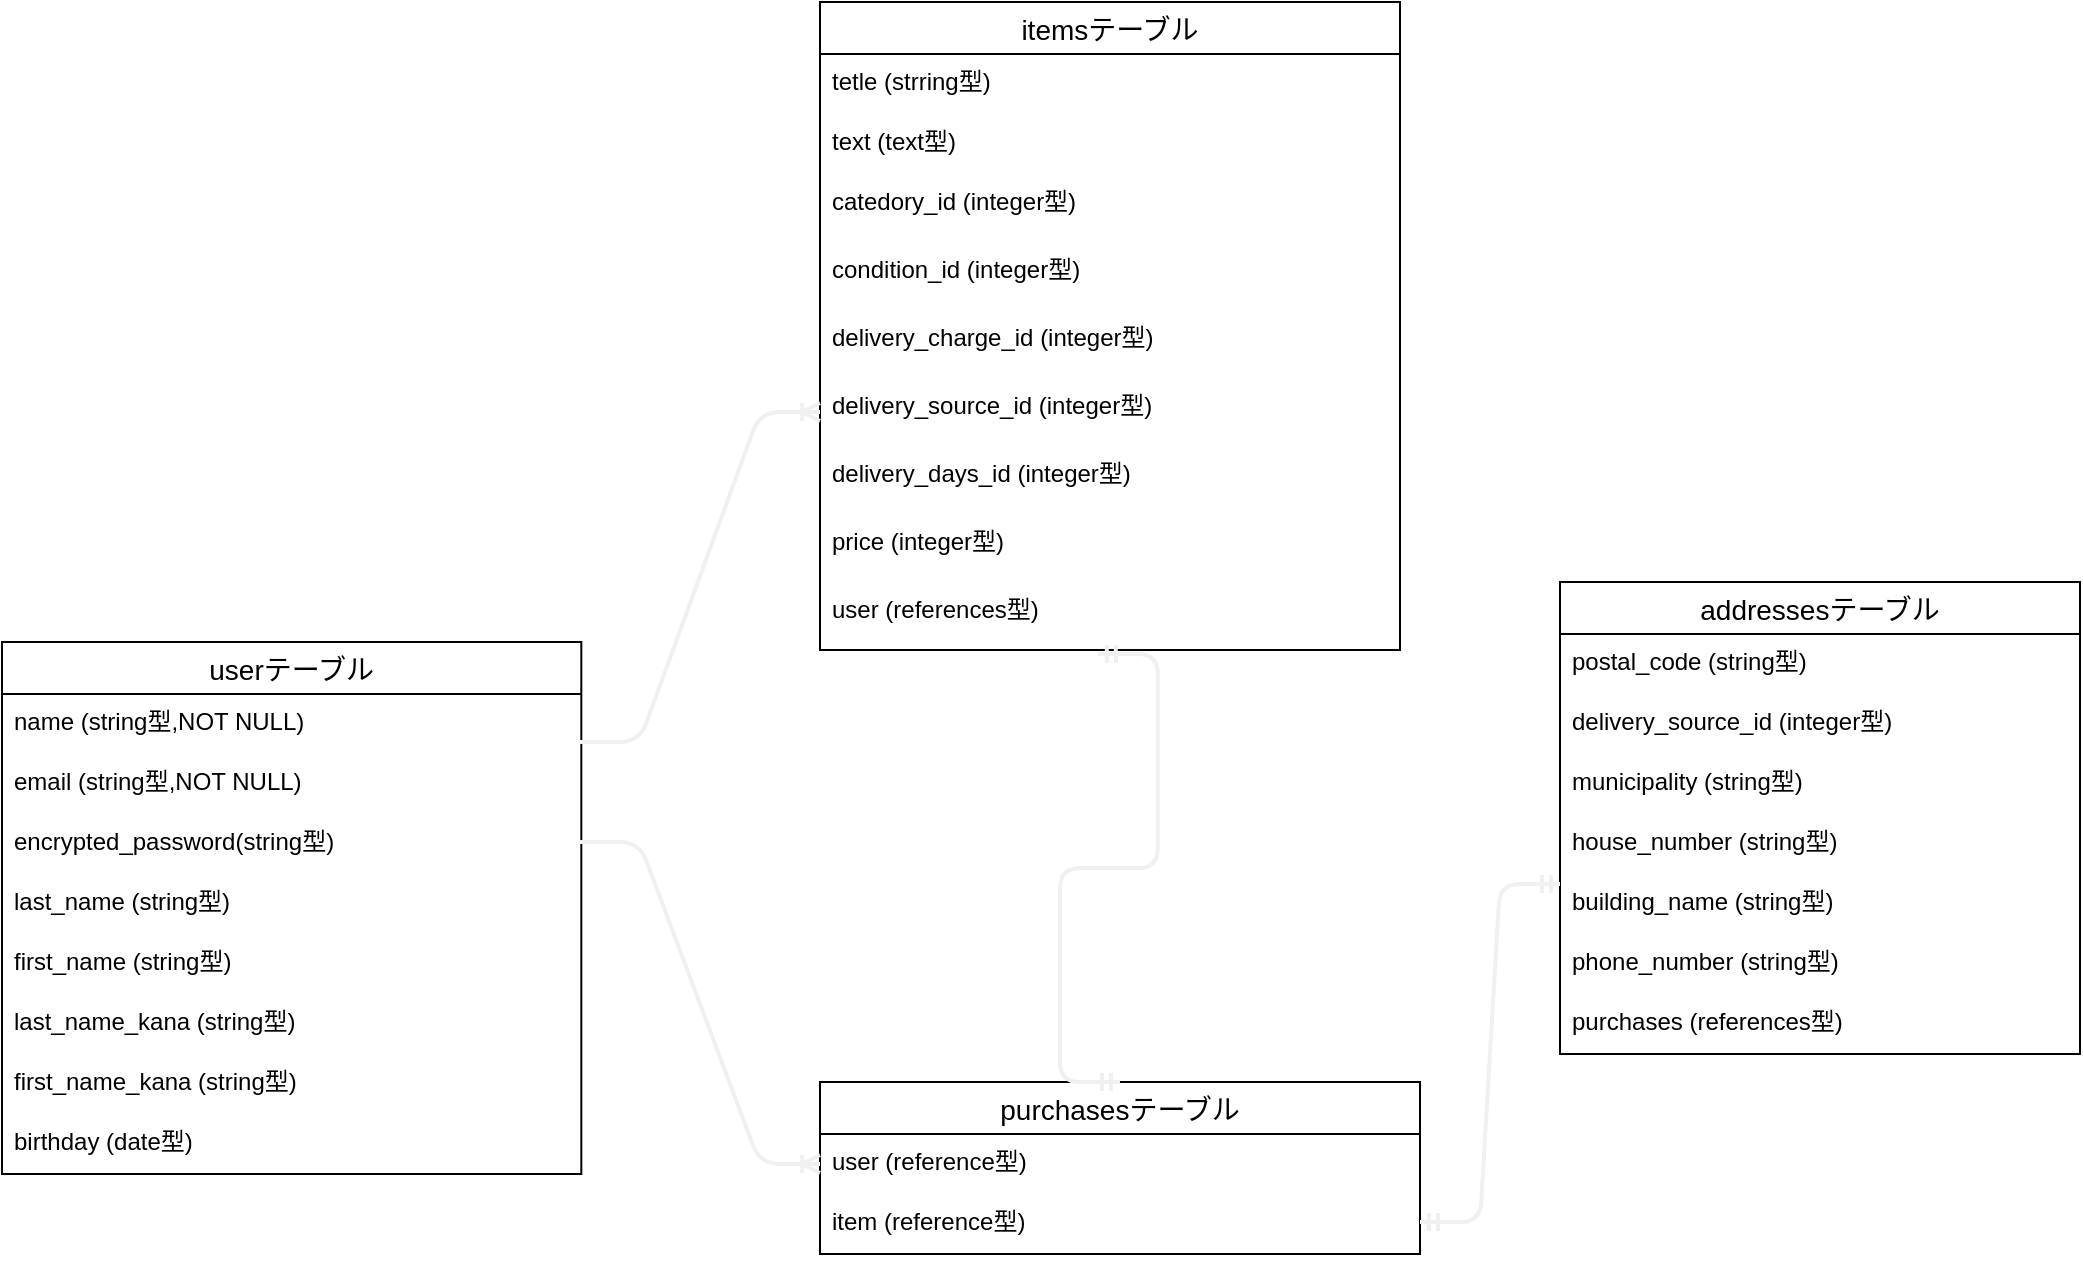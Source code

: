 <mxfile>
    <diagram id="D0p_ElbJ5IIgcwdeIFnC" name="ページ1">
        <mxGraphModel dx="4527" dy="2267" grid="1" gridSize="10" guides="1" tooltips="1" connect="1" arrows="1" fold="1" page="1" pageScale="1" pageWidth="827" pageHeight="1169" math="0" shadow="0">
            <root>
                <mxCell id="0"/>
                <mxCell id="1" parent="0"/>
                <mxCell id="49" value="userテーブル" style="swimlane;fontStyle=0;childLayout=stackLayout;horizontal=1;startSize=26;horizontalStack=0;resizeParent=1;resizeParentMax=0;resizeLast=0;collapsible=1;marginBottom=0;align=center;fontSize=14;" vertex="1" parent="1">
                    <mxGeometry x="-519" y="330" width="289.66" height="266" as="geometry">
                        <mxRectangle x="-40" y="80" width="110" height="26" as="alternateBounds"/>
                    </mxGeometry>
                </mxCell>
                <mxCell id="50" value="name (string型,NOT NULL)" style="text;strokeColor=none;fillColor=none;spacingLeft=4;spacingRight=4;overflow=hidden;rotatable=0;points=[[0,0.5],[1,0.5]];portConstraint=eastwest;fontSize=12;" vertex="1" parent="49">
                    <mxGeometry y="26" width="289.66" height="30" as="geometry"/>
                </mxCell>
                <mxCell id="51" value="email (string型,NOT NULL)" style="text;strokeColor=none;fillColor=none;spacingLeft=4;spacingRight=4;overflow=hidden;rotatable=0;points=[[0,0.5],[1,0.5]];portConstraint=eastwest;fontSize=12;" vertex="1" parent="49">
                    <mxGeometry y="56" width="289.66" height="30" as="geometry"/>
                </mxCell>
                <mxCell id="HsPu5AYEF3gduCTHCNvd-95" value="encrypted_password(string型)" style="text;strokeColor=none;fillColor=none;spacingLeft=4;spacingRight=4;overflow=hidden;rotatable=0;points=[[0,0.5],[1,0.5]];portConstraint=eastwest;fontSize=12;" vertex="1" parent="49">
                    <mxGeometry y="86" width="289.66" height="30" as="geometry"/>
                </mxCell>
                <mxCell id="HsPu5AYEF3gduCTHCNvd-96" value="last_name (string型)" style="text;strokeColor=none;fillColor=none;spacingLeft=4;spacingRight=4;overflow=hidden;rotatable=0;points=[[0,0.5],[1,0.5]];portConstraint=eastwest;fontSize=12;" vertex="1" parent="49">
                    <mxGeometry y="116" width="289.66" height="30" as="geometry"/>
                </mxCell>
                <mxCell id="HsPu5AYEF3gduCTHCNvd-97" value="first_name (string型)" style="text;strokeColor=none;fillColor=none;spacingLeft=4;spacingRight=4;overflow=hidden;rotatable=0;points=[[0,0.5],[1,0.5]];portConstraint=eastwest;fontSize=12;" vertex="1" parent="49">
                    <mxGeometry y="146" width="289.66" height="30" as="geometry"/>
                </mxCell>
                <mxCell id="HsPu5AYEF3gduCTHCNvd-98" value="last_name_kana (string型)" style="text;strokeColor=none;fillColor=none;spacingLeft=4;spacingRight=4;overflow=hidden;rotatable=0;points=[[0,0.5],[1,0.5]];portConstraint=eastwest;fontSize=12;" vertex="1" parent="49">
                    <mxGeometry y="176" width="289.66" height="30" as="geometry"/>
                </mxCell>
                <mxCell id="HsPu5AYEF3gduCTHCNvd-99" value="first_name_kana (string型)" style="text;strokeColor=none;fillColor=none;spacingLeft=4;spacingRight=4;overflow=hidden;rotatable=0;points=[[0,0.5],[1,0.5]];portConstraint=eastwest;fontSize=12;" vertex="1" parent="49">
                    <mxGeometry y="206" width="289.66" height="30" as="geometry"/>
                </mxCell>
                <mxCell id="HsPu5AYEF3gduCTHCNvd-94" value="birthday (date型)" style="text;strokeColor=none;fillColor=none;spacingLeft=4;spacingRight=4;overflow=hidden;rotatable=0;points=[[0,0.5],[1,0.5]];portConstraint=eastwest;fontSize=12;" vertex="1" parent="49">
                    <mxGeometry y="236" width="289.66" height="30" as="geometry"/>
                </mxCell>
                <mxCell id="53" value="itemsテーブル" style="swimlane;fontStyle=0;childLayout=stackLayout;horizontal=1;startSize=26;horizontalStack=0;resizeParent=1;resizeParentMax=0;resizeLast=0;collapsible=1;marginBottom=0;align=center;fontSize=14;" vertex="1" parent="1">
                    <mxGeometry x="-110" y="10" width="290" height="324" as="geometry"/>
                </mxCell>
                <mxCell id="54" value="tetle (strring型)" style="text;strokeColor=none;fillColor=none;spacingLeft=4;spacingRight=4;overflow=hidden;rotatable=0;points=[[0,0.5],[1,0.5]];portConstraint=eastwest;fontSize=12;" vertex="1" parent="53">
                    <mxGeometry y="26" width="290" height="30" as="geometry"/>
                </mxCell>
                <mxCell id="55" value="text (text型)" style="text;strokeColor=none;fillColor=none;spacingLeft=4;spacingRight=4;overflow=hidden;rotatable=0;points=[[0,0.5],[1,0.5]];portConstraint=eastwest;fontSize=12;" vertex="1" parent="53">
                    <mxGeometry y="56" width="290" height="30" as="geometry"/>
                </mxCell>
                <mxCell id="HsPu5AYEF3gduCTHCNvd-76" value="catedory_id (integer型)" style="text;strokeColor=none;fillColor=none;spacingLeft=4;spacingRight=4;overflow=hidden;rotatable=0;points=[[0,0.5],[1,0.5]];portConstraint=eastwest;fontSize=12;" vertex="1" parent="53">
                    <mxGeometry y="86" width="290" height="34" as="geometry"/>
                </mxCell>
                <mxCell id="HsPu5AYEF3gduCTHCNvd-77" value="condition_id (integer型)" style="text;strokeColor=none;fillColor=none;spacingLeft=4;spacingRight=4;overflow=hidden;rotatable=0;points=[[0,0.5],[1,0.5]];portConstraint=eastwest;fontSize=12;" vertex="1" parent="53">
                    <mxGeometry y="120" width="290" height="34" as="geometry"/>
                </mxCell>
                <mxCell id="HsPu5AYEF3gduCTHCNvd-79" value="delivery_charge_id (integer型)" style="text;strokeColor=none;fillColor=none;spacingLeft=4;spacingRight=4;overflow=hidden;rotatable=0;points=[[0,0.5],[1,0.5]];portConstraint=eastwest;fontSize=12;" vertex="1" parent="53">
                    <mxGeometry y="154" width="290" height="34" as="geometry"/>
                </mxCell>
                <mxCell id="HsPu5AYEF3gduCTHCNvd-80" value="delivery_source_id (integer型)" style="text;strokeColor=none;fillColor=none;spacingLeft=4;spacingRight=4;overflow=hidden;rotatable=0;points=[[0,0.5],[1,0.5]];portConstraint=eastwest;fontSize=12;" vertex="1" parent="53">
                    <mxGeometry y="188" width="290" height="34" as="geometry"/>
                </mxCell>
                <mxCell id="HsPu5AYEF3gduCTHCNvd-81" value="delivery_days_id (integer型)" style="text;strokeColor=none;fillColor=none;spacingLeft=4;spacingRight=4;overflow=hidden;rotatable=0;points=[[0,0.5],[1,0.5]];portConstraint=eastwest;fontSize=12;" vertex="1" parent="53">
                    <mxGeometry y="222" width="290" height="34" as="geometry"/>
                </mxCell>
                <mxCell id="HsPu5AYEF3gduCTHCNvd-100" value="price (integer型)" style="text;strokeColor=none;fillColor=none;spacingLeft=4;spacingRight=4;overflow=hidden;rotatable=0;points=[[0,0.5],[1,0.5]];portConstraint=eastwest;fontSize=12;" vertex="1" parent="53">
                    <mxGeometry y="256" width="290" height="34" as="geometry"/>
                </mxCell>
                <mxCell id="HsPu5AYEF3gduCTHCNvd-75" value="user (references型)" style="text;strokeColor=none;fillColor=none;spacingLeft=4;spacingRight=4;overflow=hidden;rotatable=0;points=[[0,0.5],[1,0.5]];portConstraint=eastwest;fontSize=12;" vertex="1" parent="53">
                    <mxGeometry y="290" width="290" height="34" as="geometry"/>
                </mxCell>
                <mxCell id="57" value="purchasesテーブル" style="swimlane;fontStyle=0;childLayout=stackLayout;horizontal=1;startSize=26;horizontalStack=0;resizeParent=1;resizeParentMax=0;resizeLast=0;collapsible=1;marginBottom=0;align=center;fontSize=14;" vertex="1" parent="1">
                    <mxGeometry x="-110" y="550" width="300" height="86" as="geometry"/>
                </mxCell>
                <mxCell id="58" value="user (reference型)" style="text;strokeColor=none;fillColor=none;spacingLeft=4;spacingRight=4;overflow=hidden;rotatable=0;points=[[0,0.5],[1,0.5]];portConstraint=eastwest;fontSize=12;" vertex="1" parent="57">
                    <mxGeometry y="26" width="300" height="30" as="geometry"/>
                </mxCell>
                <mxCell id="59" value="item (reference型)" style="text;strokeColor=none;fillColor=none;spacingLeft=4;spacingRight=4;overflow=hidden;rotatable=0;points=[[0,0.5],[1,0.5]];portConstraint=eastwest;fontSize=12;" vertex="1" parent="57">
                    <mxGeometry y="56" width="300" height="30" as="geometry"/>
                </mxCell>
                <mxCell id="61" value="addressesテーブル" style="swimlane;fontStyle=0;childLayout=stackLayout;horizontal=1;startSize=26;horizontalStack=0;resizeParent=1;resizeParentMax=0;resizeLast=0;collapsible=1;marginBottom=0;align=center;fontSize=14;" vertex="1" parent="1">
                    <mxGeometry x="260" y="300" width="260" height="236" as="geometry"/>
                </mxCell>
                <mxCell id="62" value="postal_code (string型)" style="text;strokeColor=none;fillColor=none;spacingLeft=4;spacingRight=4;overflow=hidden;rotatable=0;points=[[0,0.5],[1,0.5]];portConstraint=eastwest;fontSize=12;" vertex="1" parent="61">
                    <mxGeometry y="26" width="260" height="30" as="geometry"/>
                </mxCell>
                <mxCell id="63" value="delivery_source_id (integer型)" style="text;strokeColor=none;fillColor=none;spacingLeft=4;spacingRight=4;overflow=hidden;rotatable=0;points=[[0,0.5],[1,0.5]];portConstraint=eastwest;fontSize=12;" vertex="1" parent="61">
                    <mxGeometry y="56" width="260" height="30" as="geometry"/>
                </mxCell>
                <mxCell id="HsPu5AYEF3gduCTHCNvd-82" value="municipality (string型)" style="text;strokeColor=none;fillColor=none;spacingLeft=4;spacingRight=4;overflow=hidden;rotatable=0;points=[[0,0.5],[1,0.5]];portConstraint=eastwest;fontSize=12;" vertex="1" parent="61">
                    <mxGeometry y="86" width="260" height="30" as="geometry"/>
                </mxCell>
                <mxCell id="HsPu5AYEF3gduCTHCNvd-83" value="house_number (string型)" style="text;strokeColor=none;fillColor=none;spacingLeft=4;spacingRight=4;overflow=hidden;rotatable=0;points=[[0,0.5],[1,0.5]];portConstraint=eastwest;fontSize=12;" vertex="1" parent="61">
                    <mxGeometry y="116" width="260" height="30" as="geometry"/>
                </mxCell>
                <mxCell id="HsPu5AYEF3gduCTHCNvd-84" value="building_name (string型)" style="text;strokeColor=none;fillColor=none;spacingLeft=4;spacingRight=4;overflow=hidden;rotatable=0;points=[[0,0.5],[1,0.5]];portConstraint=eastwest;fontSize=12;" vertex="1" parent="61">
                    <mxGeometry y="146" width="260" height="30" as="geometry"/>
                </mxCell>
                <mxCell id="HsPu5AYEF3gduCTHCNvd-101" value="phone_number (string型)" style="text;strokeColor=none;fillColor=none;spacingLeft=4;spacingRight=4;overflow=hidden;rotatable=0;points=[[0,0.5],[1,0.5]];portConstraint=eastwest;fontSize=12;" vertex="1" parent="61">
                    <mxGeometry y="176" width="260" height="30" as="geometry"/>
                </mxCell>
                <mxCell id="64" value="purchases (references型)" style="text;strokeColor=none;fillColor=none;spacingLeft=4;spacingRight=4;overflow=hidden;rotatable=0;points=[[0,0.5],[1,0.5]];portConstraint=eastwest;fontSize=12;" vertex="1" parent="61">
                    <mxGeometry y="206" width="260" height="30" as="geometry"/>
                </mxCell>
                <mxCell id="HsPu5AYEF3gduCTHCNvd-89" value="" style="edgeStyle=entityRelationEdgeStyle;fontSize=12;html=1;endArrow=ERoneToMany;strokeColor=#f0f0f0;strokeWidth=2;entryX=0;entryY=0.5;entryDx=0;entryDy=0;" edge="1" parent="1" target="HsPu5AYEF3gduCTHCNvd-80">
                    <mxGeometry width="100" height="100" relative="1" as="geometry">
                        <mxPoint x="-230.34" y="380" as="sourcePoint"/>
                        <mxPoint x="-120" y="215" as="targetPoint"/>
                    </mxGeometry>
                </mxCell>
                <mxCell id="HsPu5AYEF3gduCTHCNvd-91" value="" style="edgeStyle=entityRelationEdgeStyle;fontSize=12;html=1;endArrow=ERoneToMany;strokeColor=#f0f0f0;strokeWidth=2;entryX=0;entryY=0.5;entryDx=0;entryDy=0;" edge="1" parent="1" target="58">
                    <mxGeometry width="100" height="100" relative="1" as="geometry">
                        <mxPoint x="-230.34" y="430" as="sourcePoint"/>
                        <mxPoint x="-130.34" y="330" as="targetPoint"/>
                    </mxGeometry>
                </mxCell>
                <mxCell id="HsPu5AYEF3gduCTHCNvd-92" value="" style="edgeStyle=entityRelationEdgeStyle;fontSize=12;html=1;endArrow=ERmandOne;startArrow=ERmandOne;strokeColor=#f0f0f0;strokeWidth=2;entryX=0;entryY=0.167;entryDx=0;entryDy=0;entryPerimeter=0;" edge="1" parent="1" target="HsPu5AYEF3gduCTHCNvd-84">
                    <mxGeometry width="100" height="100" relative="1" as="geometry">
                        <mxPoint x="190" y="620" as="sourcePoint"/>
                        <mxPoint x="330" y="624" as="targetPoint"/>
                    </mxGeometry>
                </mxCell>
                <mxCell id="HsPu5AYEF3gduCTHCNvd-93" value="" style="edgeStyle=entityRelationEdgeStyle;fontSize=12;html=1;endArrow=ERmandOne;startArrow=ERmandOne;strokeColor=#f0f0f0;strokeWidth=2;exitX=0.5;exitY=0;exitDx=0;exitDy=0;entryX=0.479;entryY=1.059;entryDx=0;entryDy=0;entryPerimeter=0;" edge="1" parent="1" source="57" target="HsPu5AYEF3gduCTHCNvd-75">
                    <mxGeometry width="100" height="100" relative="1" as="geometry">
                        <mxPoint x="-30" y="450" as="sourcePoint"/>
                        <mxPoint x="33" y="302" as="targetPoint"/>
                    </mxGeometry>
                </mxCell>
            </root>
        </mxGraphModel>
    </diagram>
</mxfile>